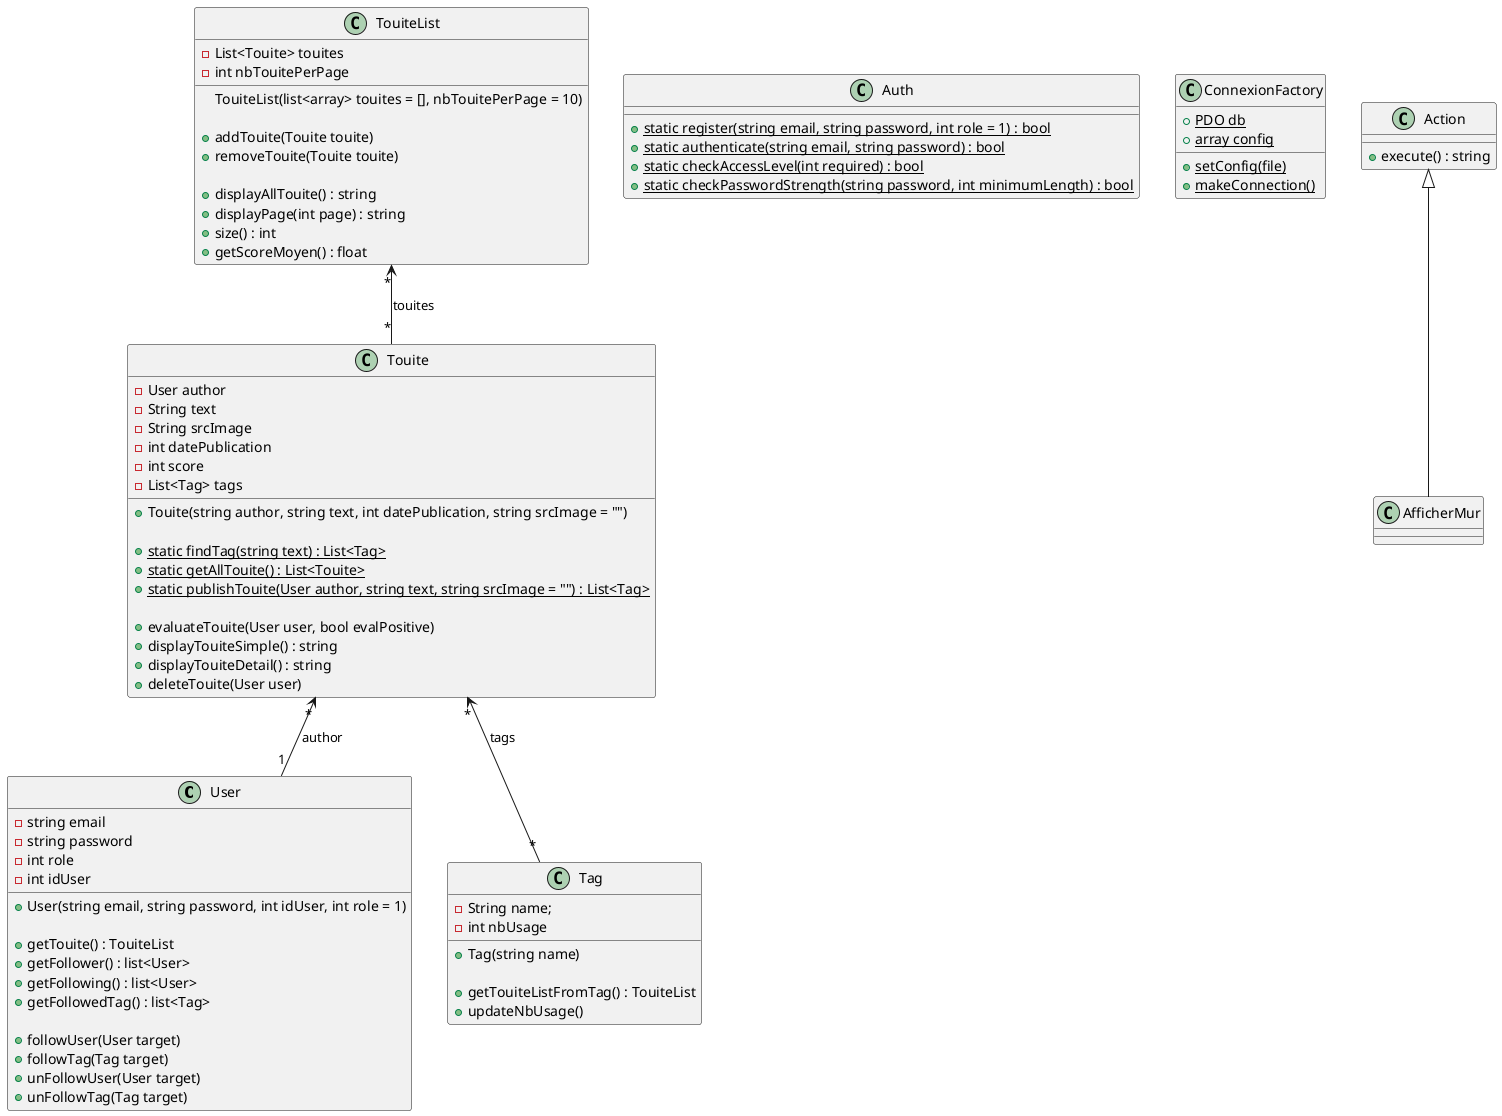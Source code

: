 @startuml

class User {
  -string email
  -string password
  -int role
  -int idUser
  
  +User(string email, string password, int idUser, int role = 1)
  
  +getTouite() : TouiteList
  +getFollower() : list<User>
  +getFollowing() : list<User>
  +getFollowedTag() : list<Tag>
  
  +followUser(User target)
  +followTag(Tag target)
  +unFollowUser(User target)
  +unFollowTag(Tag target)
}

class Touite {
  -User author
  -String text
  -String srcImage
  -int datePublication
  -int score
  -List<Tag> tags
  
  +Touite(string author, string text, int datePublication, string srcImage = "")
  
  +{static}static findTag(string text) : List<Tag>
  +{static}static getAllTouite() : List<Touite>
  +{static}static publishTouite(User author, string text, string srcImage = "") : List<Tag>
  
  +evaluateTouite(User user, bool evalPositive)
  +displayTouiteSimple() : string
  +displayTouiteDetail() : string
  +deleteTouite(User user)
}

Touite "*" <-- "1" User : author
Touite "*" <-- "*" Tag : tags

class Tag {
  -String name;
  -int nbUsage
  
  +Tag(string name)
  
  +getTouiteListFromTag() : TouiteList
  +updateNbUsage()
}

class TouiteList {
  -List<Touite> touites
  -int nbTouitePerPage
  
  TouiteList(list<array> touites = [], nbTouitePerPage = 10)
  
  +addTouite(Touite touite)
  +removeTouite(Touite touite)
  
  +displayAllTouite() : string
  +displayPage(int page) : string
  +size() : int
  +getScoreMoyen() : float
}

TouiteList "*" <-- "*" Touite : touites

class Auth {
  +{static}static register(string email, string password, int role = 1) : bool
  +{static}static authenticate(string email, string password) : bool
  +{static}static checkAccessLevel(int required) : bool
  +{static}static checkPasswordStrength(string password, int minimumLength) : bool
}

class ConnexionFactory {
  +{static} PDO db
  +{static} array config
  
  +{static} setConfig(file)
  +{static} makeConnection()
}

class Action {
  +execute() : string
}

class AfficherMur extends Action{

}

@enduml